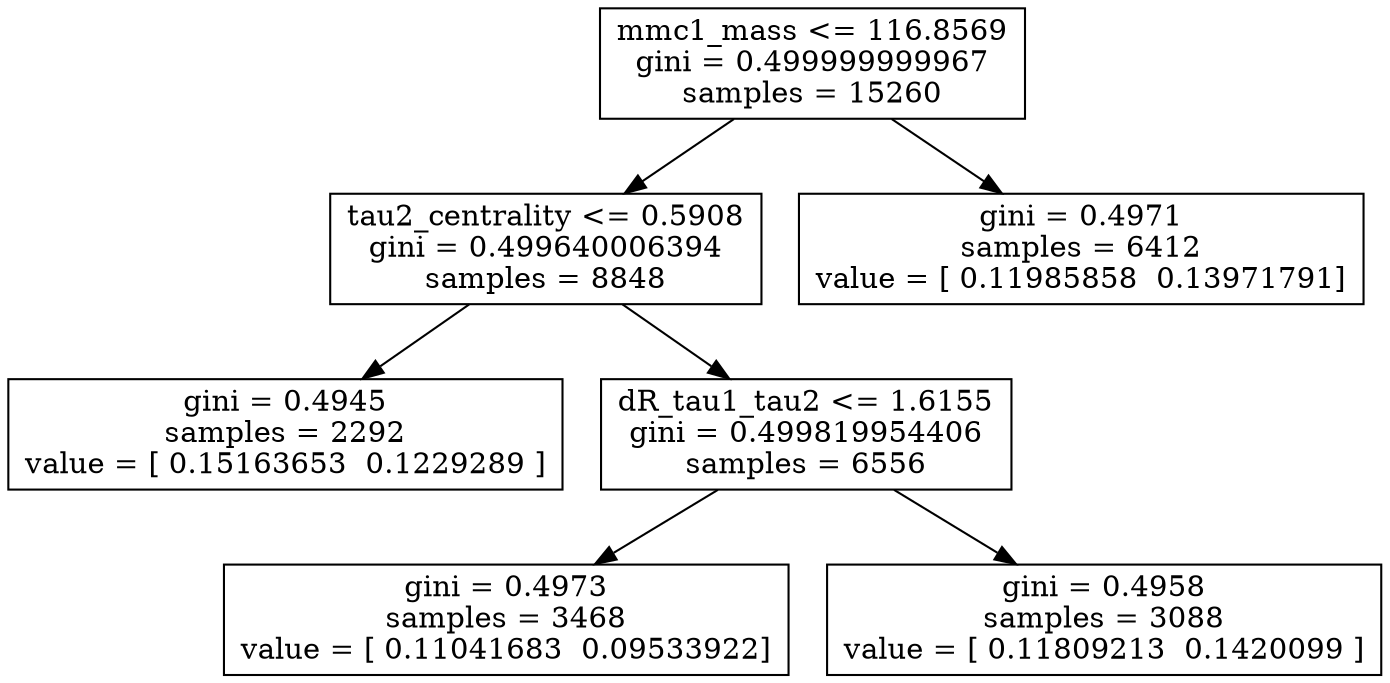 digraph Tree {
0 [label="mmc1_mass <= 116.8569\ngini = 0.499999999967\nsamples = 15260", shape="box"] ;
1 [label="tau2_centrality <= 0.5908\ngini = 0.499640006394\nsamples = 8848", shape="box"] ;
0 -> 1 ;
2 [label="gini = 0.4945\nsamples = 2292\nvalue = [ 0.15163653  0.1229289 ]", shape="box"] ;
1 -> 2 ;
3 [label="dR_tau1_tau2 <= 1.6155\ngini = 0.499819954406\nsamples = 6556", shape="box"] ;
1 -> 3 ;
4 [label="gini = 0.4973\nsamples = 3468\nvalue = [ 0.11041683  0.09533922]", shape="box"] ;
3 -> 4 ;
5 [label="gini = 0.4958\nsamples = 3088\nvalue = [ 0.11809213  0.1420099 ]", shape="box"] ;
3 -> 5 ;
6 [label="gini = 0.4971\nsamples = 6412\nvalue = [ 0.11985858  0.13971791]", shape="box"] ;
0 -> 6 ;
}
